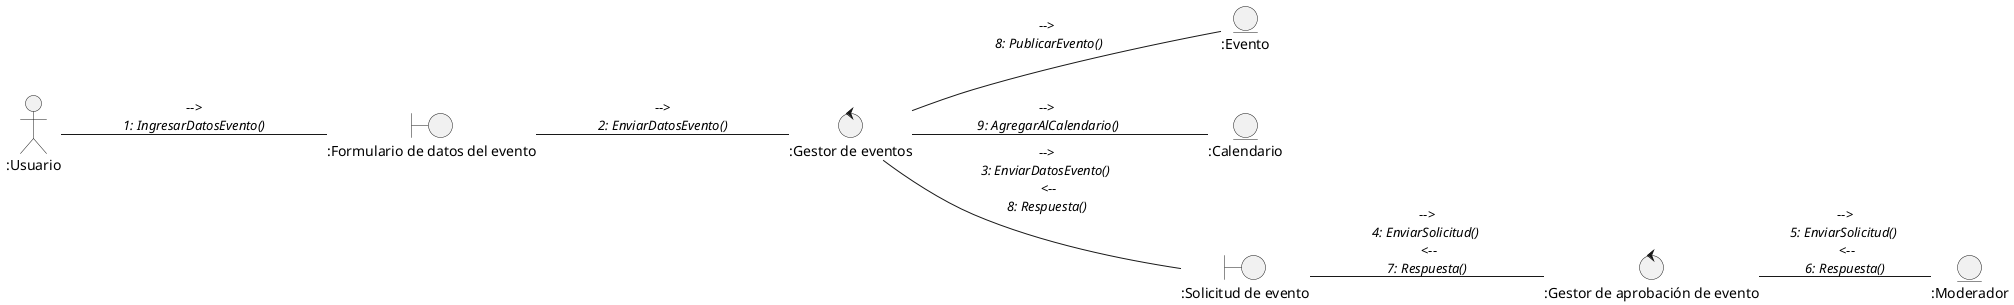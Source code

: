 @startuml UC3 Publicar evento

left to right direction

Actor ":Usuario" as u

boundary ":Formulario de datos del evento" as form
control ":Gestor de eventos" as gestor
control ":Gestor de aprobación de evento" as gestorEvento
entity ":Evento" as event 
entity ":Calendario" as c
entity ":Moderador" as mod
boundary ":Solicitud de evento" as soli

u--- form : -->\n//1: IngresarDatosEvento()//
form --- gestor : -->\n//2: EnviarDatosEvento()//
gestor --- event: -->\n //8: PublicarEvento()//
gestor --- c: -->\n //9: AgregarAlCalendario()// 
gestor --- soli: -->\n//3: EnviarDatosEvento()// \n <--\n//8: Respuesta()// 
soli --- gestorEvento: -->\n//4: EnviarSolicitud()// \n <--\n//7: Respuesta()// 
gestorEvento -- mod: -->\n//5: EnviarSolicitud()// \n <--\n//6: Respuesta()// 

@enduml